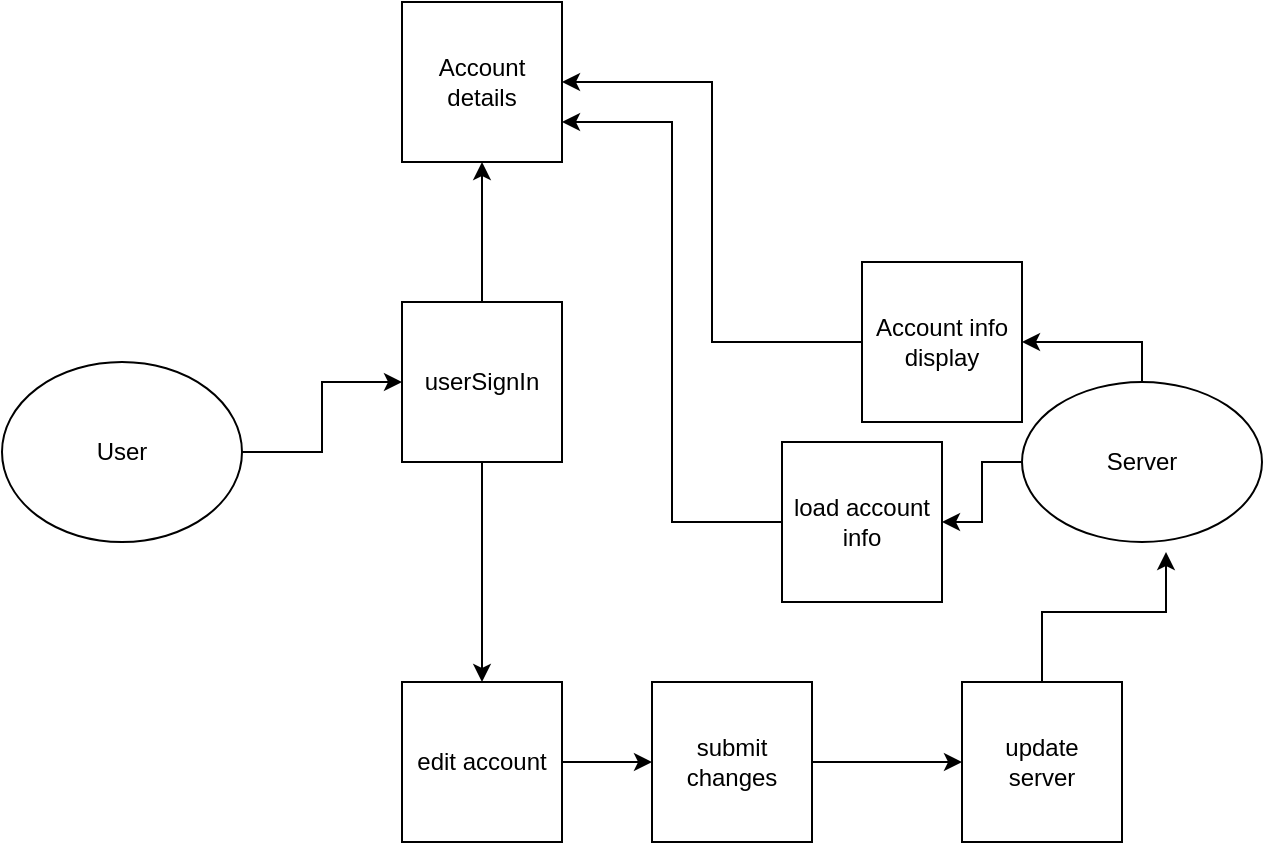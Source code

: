 <mxfile version="20.3.1" type="device"><diagram id="ABOE_hlSH9OhLAWtdmK5" name="Page-1"><mxGraphModel dx="719" dy="664" grid="1" gridSize="10" guides="1" tooltips="1" connect="1" arrows="1" fold="1" page="1" pageScale="1" pageWidth="850" pageHeight="1100" math="0" shadow="0"><root><mxCell id="0"/><mxCell id="1" parent="0"/><mxCell id="jQo7jto-ICS58SpQEuqi-19" style="edgeStyle=orthogonalEdgeStyle;rounded=0;orthogonalLoop=1;jettySize=auto;html=1;entryX=0.5;entryY=0;entryDx=0;entryDy=0;" edge="1" parent="1" source="jQo7jto-ICS58SpQEuqi-1" target="jQo7jto-ICS58SpQEuqi-7"><mxGeometry relative="1" as="geometry"/></mxCell><mxCell id="jQo7jto-ICS58SpQEuqi-30" style="edgeStyle=orthogonalEdgeStyle;rounded=0;orthogonalLoop=1;jettySize=auto;html=1;entryX=0.5;entryY=1;entryDx=0;entryDy=0;" edge="1" parent="1" source="jQo7jto-ICS58SpQEuqi-1" target="jQo7jto-ICS58SpQEuqi-4"><mxGeometry relative="1" as="geometry"/></mxCell><mxCell id="jQo7jto-ICS58SpQEuqi-1" value="userSignIn" style="whiteSpace=wrap;html=1;aspect=fixed;" vertex="1" parent="1"><mxGeometry x="260" y="230" width="80" height="80" as="geometry"/></mxCell><mxCell id="jQo7jto-ICS58SpQEuqi-3" style="edgeStyle=orthogonalEdgeStyle;rounded=0;orthogonalLoop=1;jettySize=auto;html=1;exitX=1;exitY=0.5;exitDx=0;exitDy=0;entryX=0;entryY=0.5;entryDx=0;entryDy=0;" edge="1" parent="1" source="jQo7jto-ICS58SpQEuqi-2" target="jQo7jto-ICS58SpQEuqi-1"><mxGeometry relative="1" as="geometry"/></mxCell><mxCell id="jQo7jto-ICS58SpQEuqi-2" value="User" style="ellipse;whiteSpace=wrap;html=1;" vertex="1" parent="1"><mxGeometry x="60" y="260" width="120" height="90" as="geometry"/></mxCell><mxCell id="jQo7jto-ICS58SpQEuqi-4" value="Account details" style="whiteSpace=wrap;html=1;aspect=fixed;" vertex="1" parent="1"><mxGeometry x="260" y="80" width="80" height="80" as="geometry"/></mxCell><mxCell id="jQo7jto-ICS58SpQEuqi-27" style="edgeStyle=orthogonalEdgeStyle;rounded=0;orthogonalLoop=1;jettySize=auto;html=1;entryX=1;entryY=0.5;entryDx=0;entryDy=0;" edge="1" parent="1" source="jQo7jto-ICS58SpQEuqi-6" target="jQo7jto-ICS58SpQEuqi-4"><mxGeometry relative="1" as="geometry"/></mxCell><mxCell id="jQo7jto-ICS58SpQEuqi-6" value="Account info display&lt;br&gt;" style="whiteSpace=wrap;html=1;aspect=fixed;" vertex="1" parent="1"><mxGeometry x="490" y="210" width="80" height="80" as="geometry"/></mxCell><mxCell id="jQo7jto-ICS58SpQEuqi-16" value="" style="edgeStyle=orthogonalEdgeStyle;rounded=0;orthogonalLoop=1;jettySize=auto;html=1;" edge="1" parent="1" source="jQo7jto-ICS58SpQEuqi-7" target="jQo7jto-ICS58SpQEuqi-15"><mxGeometry relative="1" as="geometry"/></mxCell><mxCell id="jQo7jto-ICS58SpQEuqi-7" value="edit account" style="whiteSpace=wrap;html=1;aspect=fixed;" vertex="1" parent="1"><mxGeometry x="260" y="420" width="80" height="80" as="geometry"/></mxCell><mxCell id="jQo7jto-ICS58SpQEuqi-12" style="edgeStyle=orthogonalEdgeStyle;rounded=0;orthogonalLoop=1;jettySize=auto;html=1;entryX=1;entryY=0.5;entryDx=0;entryDy=0;" edge="1" parent="1" source="jQo7jto-ICS58SpQEuqi-10" target="jQo7jto-ICS58SpQEuqi-11"><mxGeometry relative="1" as="geometry"/></mxCell><mxCell id="jQo7jto-ICS58SpQEuqi-13" style="edgeStyle=orthogonalEdgeStyle;rounded=0;orthogonalLoop=1;jettySize=auto;html=1;exitX=0.5;exitY=0;exitDx=0;exitDy=0;entryX=1;entryY=0.5;entryDx=0;entryDy=0;" edge="1" parent="1" source="jQo7jto-ICS58SpQEuqi-10" target="jQo7jto-ICS58SpQEuqi-6"><mxGeometry relative="1" as="geometry"/></mxCell><mxCell id="jQo7jto-ICS58SpQEuqi-10" value="Server" style="ellipse;whiteSpace=wrap;html=1;" vertex="1" parent="1"><mxGeometry x="570" y="270" width="120" height="80" as="geometry"/></mxCell><mxCell id="jQo7jto-ICS58SpQEuqi-28" style="edgeStyle=orthogonalEdgeStyle;rounded=0;orthogonalLoop=1;jettySize=auto;html=1;entryX=1;entryY=0.75;entryDx=0;entryDy=0;" edge="1" parent="1" source="jQo7jto-ICS58SpQEuqi-11" target="jQo7jto-ICS58SpQEuqi-4"><mxGeometry relative="1" as="geometry"/></mxCell><mxCell id="jQo7jto-ICS58SpQEuqi-11" value="load account info" style="whiteSpace=wrap;html=1;aspect=fixed;" vertex="1" parent="1"><mxGeometry x="450" y="300" width="80" height="80" as="geometry"/></mxCell><mxCell id="jQo7jto-ICS58SpQEuqi-23" style="edgeStyle=orthogonalEdgeStyle;rounded=0;orthogonalLoop=1;jettySize=auto;html=1;entryX=0;entryY=0.5;entryDx=0;entryDy=0;" edge="1" parent="1" source="jQo7jto-ICS58SpQEuqi-15" target="jQo7jto-ICS58SpQEuqi-22"><mxGeometry relative="1" as="geometry"/></mxCell><mxCell id="jQo7jto-ICS58SpQEuqi-15" value="submit changes" style="whiteSpace=wrap;html=1;aspect=fixed;" vertex="1" parent="1"><mxGeometry x="385" y="420" width="80" height="80" as="geometry"/></mxCell><mxCell id="jQo7jto-ICS58SpQEuqi-24" style="edgeStyle=orthogonalEdgeStyle;rounded=0;orthogonalLoop=1;jettySize=auto;html=1;entryX=0.6;entryY=1.063;entryDx=0;entryDy=0;entryPerimeter=0;" edge="1" parent="1" source="jQo7jto-ICS58SpQEuqi-22" target="jQo7jto-ICS58SpQEuqi-10"><mxGeometry relative="1" as="geometry"/></mxCell><mxCell id="jQo7jto-ICS58SpQEuqi-22" value="update&lt;br&gt;server" style="whiteSpace=wrap;html=1;aspect=fixed;" vertex="1" parent="1"><mxGeometry x="540" y="420" width="80" height="80" as="geometry"/></mxCell></root></mxGraphModel></diagram></mxfile>